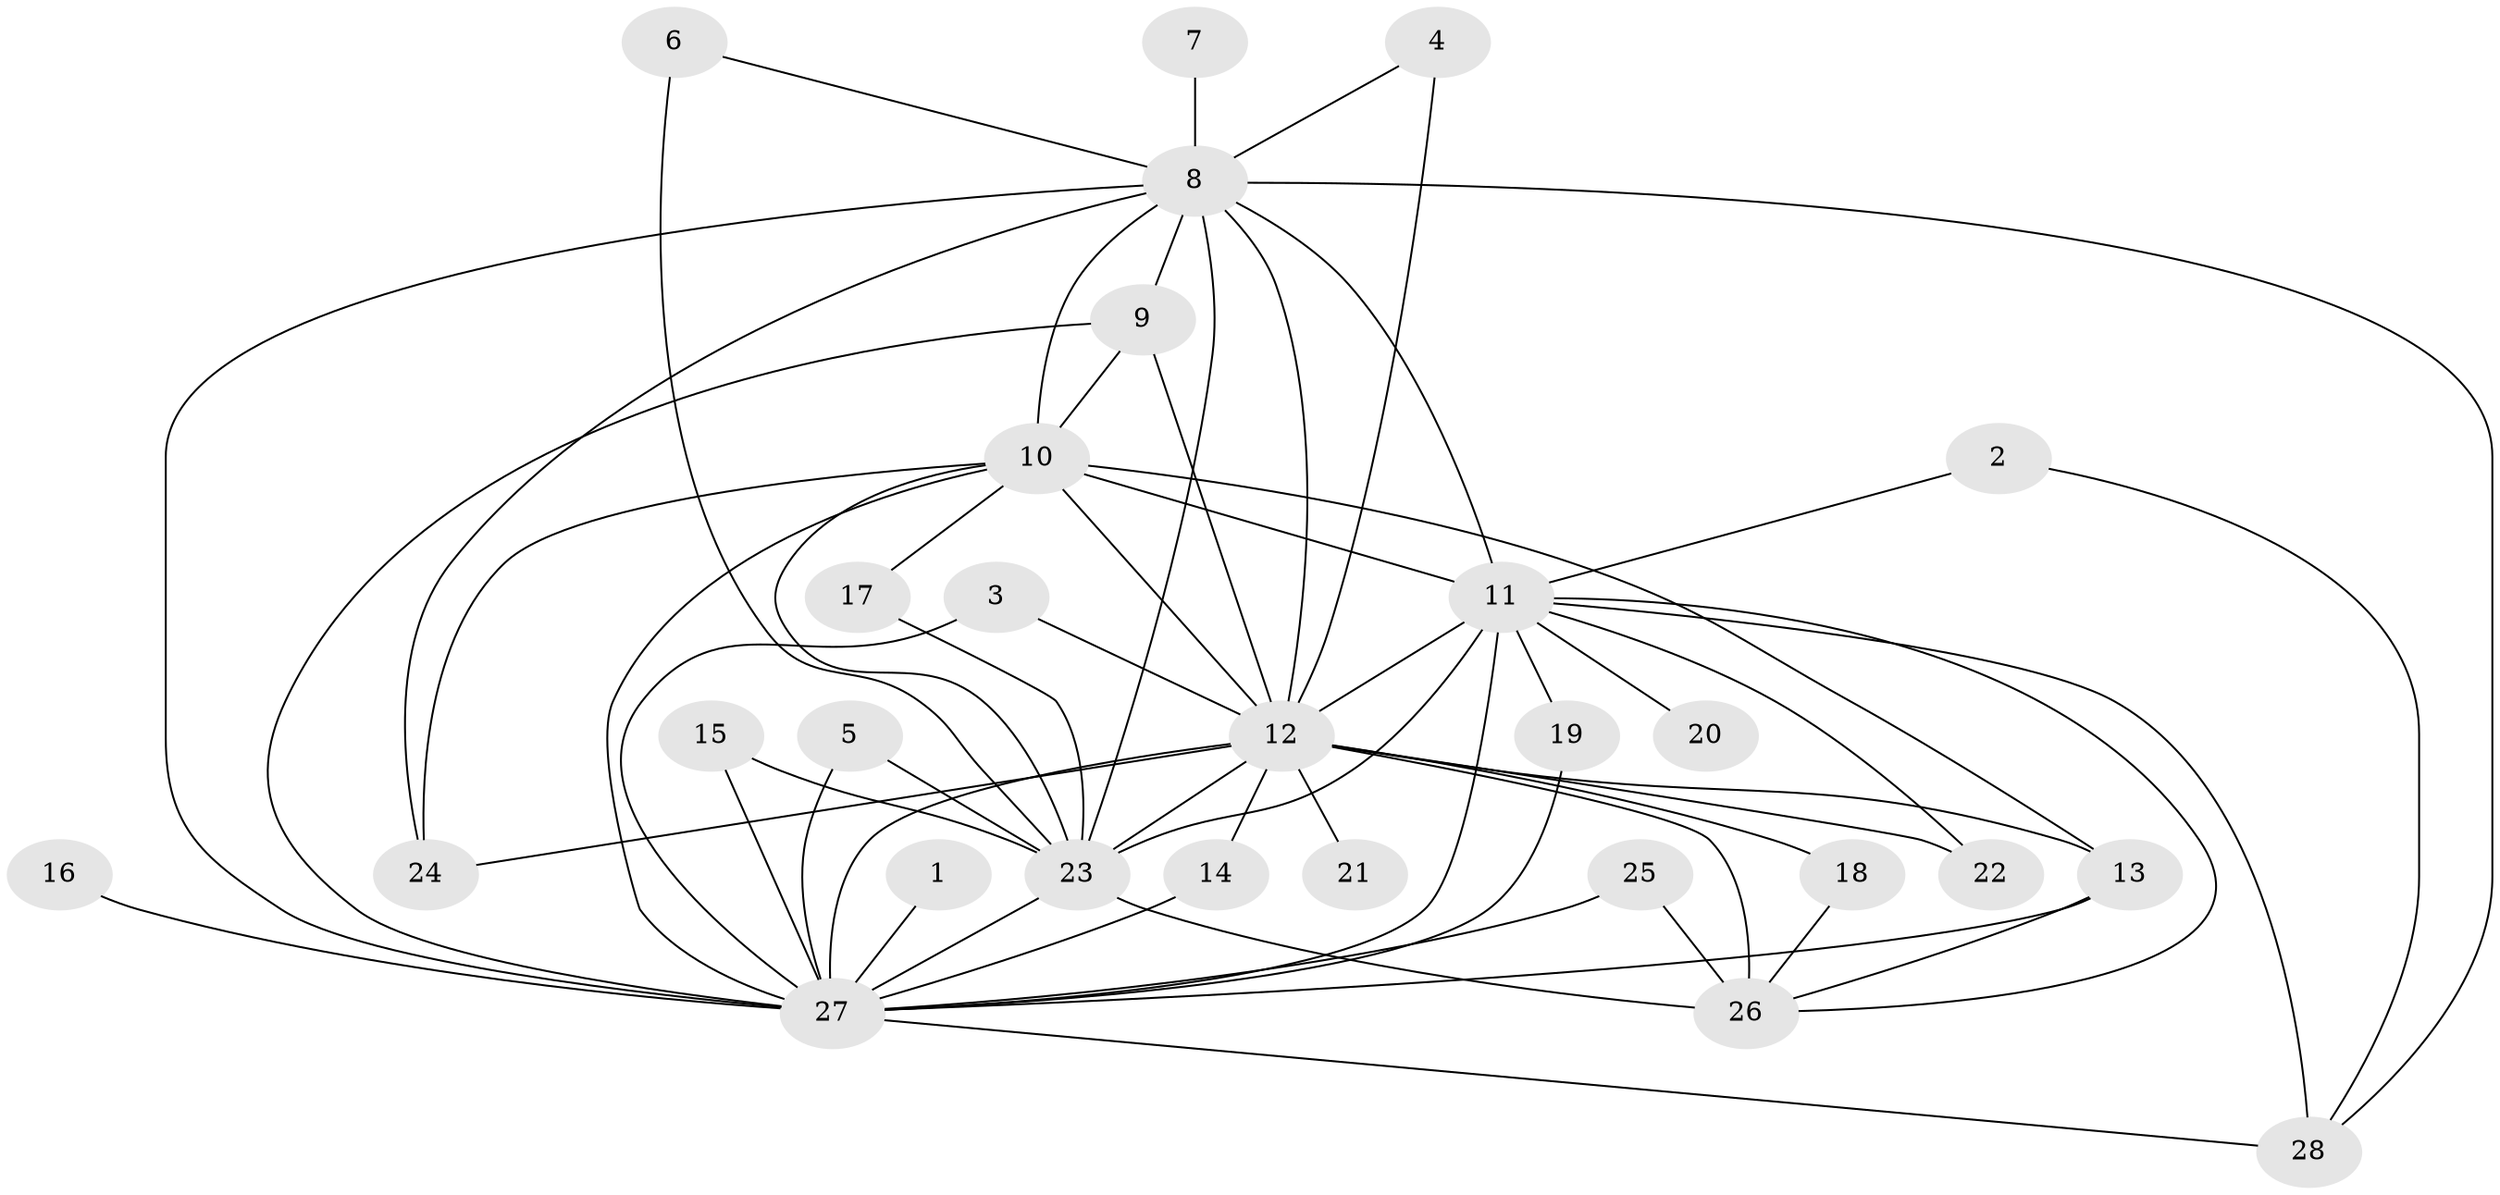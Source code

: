// original degree distribution, {15: 0.018518518518518517, 17: 0.018518518518518517, 13: 0.037037037037037035, 16: 0.037037037037037035, 14: 0.018518518518518517, 18: 0.037037037037037035, 21: 0.018518518518518517, 4: 0.09259259259259259, 2: 0.6296296296296297, 3: 0.07407407407407407, 5: 0.018518518518518517}
// Generated by graph-tools (version 1.1) at 2025/49/03/09/25 03:49:36]
// undirected, 28 vertices, 61 edges
graph export_dot {
graph [start="1"]
  node [color=gray90,style=filled];
  1;
  2;
  3;
  4;
  5;
  6;
  7;
  8;
  9;
  10;
  11;
  12;
  13;
  14;
  15;
  16;
  17;
  18;
  19;
  20;
  21;
  22;
  23;
  24;
  25;
  26;
  27;
  28;
  1 -- 27 [weight=1.0];
  2 -- 11 [weight=1.0];
  2 -- 28 [weight=1.0];
  3 -- 12 [weight=1.0];
  3 -- 27 [weight=1.0];
  4 -- 8 [weight=1.0];
  4 -- 12 [weight=1.0];
  5 -- 23 [weight=1.0];
  5 -- 27 [weight=1.0];
  6 -- 8 [weight=1.0];
  6 -- 23 [weight=1.0];
  7 -- 8 [weight=1.0];
  8 -- 9 [weight=1.0];
  8 -- 10 [weight=3.0];
  8 -- 11 [weight=3.0];
  8 -- 12 [weight=2.0];
  8 -- 23 [weight=1.0];
  8 -- 24 [weight=1.0];
  8 -- 27 [weight=2.0];
  8 -- 28 [weight=1.0];
  9 -- 10 [weight=2.0];
  9 -- 12 [weight=1.0];
  9 -- 27 [weight=1.0];
  10 -- 11 [weight=5.0];
  10 -- 12 [weight=4.0];
  10 -- 13 [weight=1.0];
  10 -- 17 [weight=1.0];
  10 -- 23 [weight=3.0];
  10 -- 24 [weight=1.0];
  10 -- 27 [weight=5.0];
  11 -- 12 [weight=5.0];
  11 -- 19 [weight=1.0];
  11 -- 20 [weight=2.0];
  11 -- 22 [weight=1.0];
  11 -- 23 [weight=2.0];
  11 -- 26 [weight=1.0];
  11 -- 27 [weight=4.0];
  11 -- 28 [weight=1.0];
  12 -- 13 [weight=1.0];
  12 -- 14 [weight=1.0];
  12 -- 18 [weight=1.0];
  12 -- 21 [weight=1.0];
  12 -- 22 [weight=1.0];
  12 -- 23 [weight=3.0];
  12 -- 24 [weight=1.0];
  12 -- 26 [weight=1.0];
  12 -- 27 [weight=4.0];
  13 -- 26 [weight=1.0];
  13 -- 27 [weight=1.0];
  14 -- 27 [weight=1.0];
  15 -- 23 [weight=1.0];
  15 -- 27 [weight=1.0];
  16 -- 27 [weight=2.0];
  17 -- 23 [weight=1.0];
  18 -- 26 [weight=1.0];
  19 -- 27 [weight=1.0];
  23 -- 26 [weight=2.0];
  23 -- 27 [weight=2.0];
  25 -- 26 [weight=1.0];
  25 -- 27 [weight=1.0];
  27 -- 28 [weight=2.0];
}

